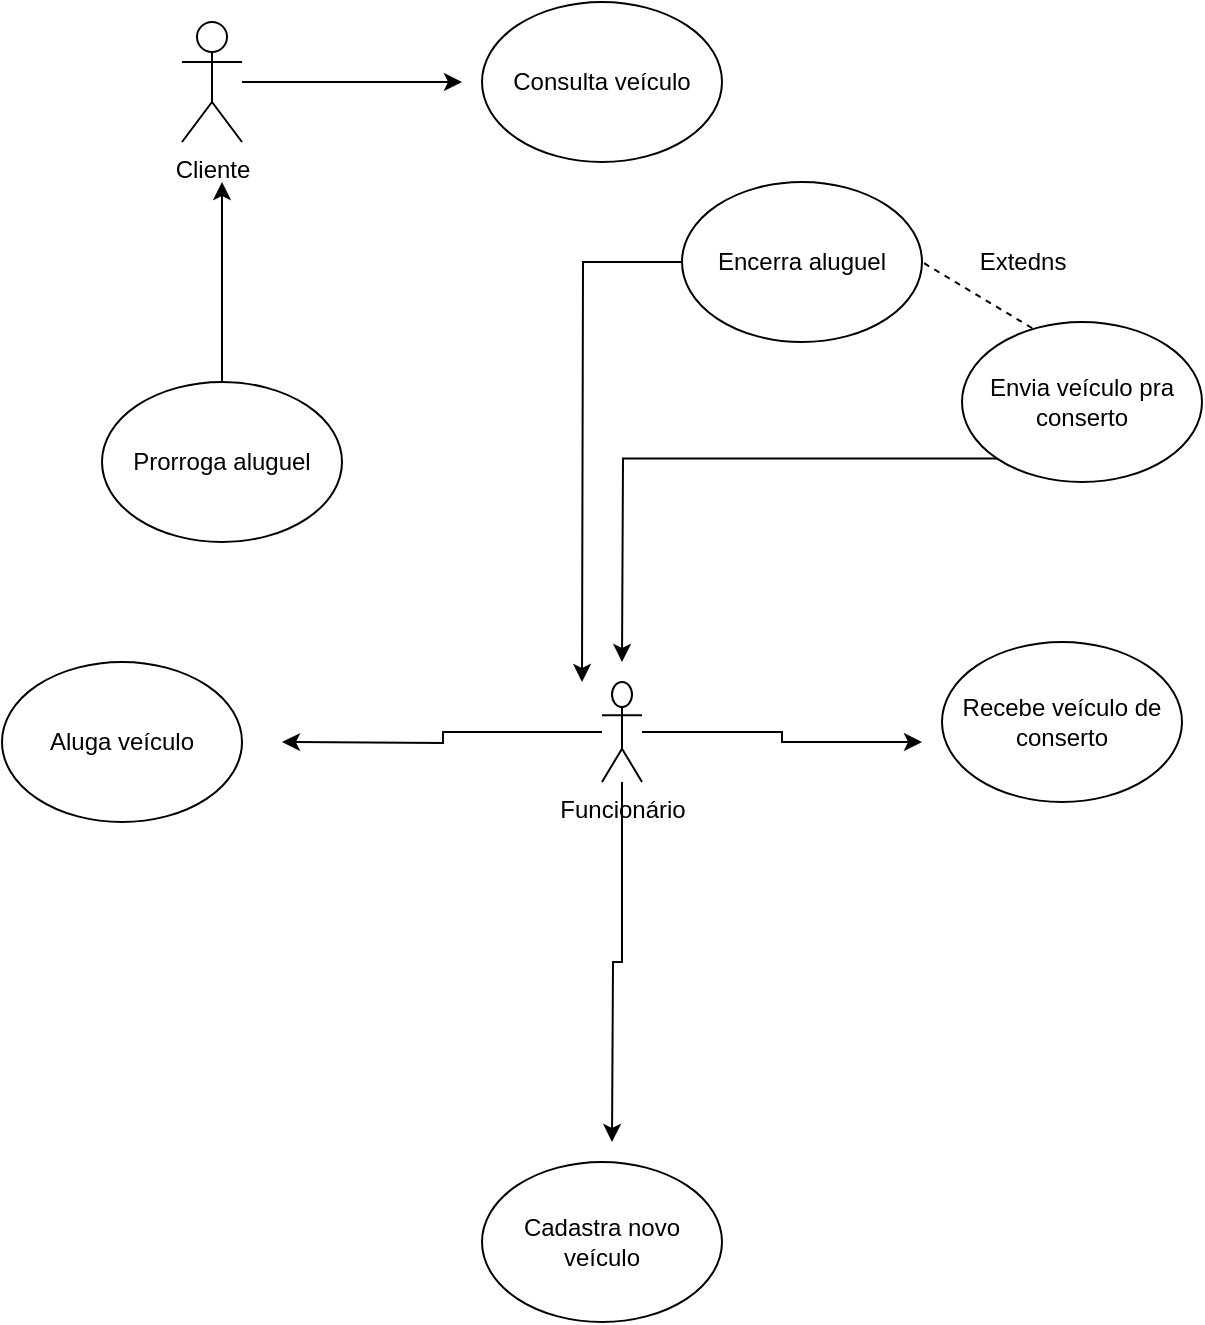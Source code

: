 <mxfile version="13.6.5" type="github">
  <diagram id="7yfuaPFkPIxmF3ERDpuB" name="Page-1">
    <mxGraphModel dx="526" dy="420" grid="1" gridSize="10" guides="1" tooltips="1" connect="1" arrows="1" fold="1" page="1" pageScale="1" pageWidth="827" pageHeight="1169" math="0" shadow="0">
      <root>
        <mxCell id="0" />
        <mxCell id="1" parent="0" />
        <mxCell id="YpTb2yDTS_H1-tRBZsGE-6" style="edgeStyle=orthogonalEdgeStyle;rounded=0;orthogonalLoop=1;jettySize=auto;html=1;" edge="1" parent="1" source="OQ-tgse1IF2DtPBvfUPW-1">
          <mxGeometry relative="1" as="geometry">
            <mxPoint x="160" y="1010" as="targetPoint" />
          </mxGeometry>
        </mxCell>
        <mxCell id="YpTb2yDTS_H1-tRBZsGE-8" style="edgeStyle=orthogonalEdgeStyle;rounded=0;orthogonalLoop=1;jettySize=auto;html=1;" edge="1" parent="1" source="OQ-tgse1IF2DtPBvfUPW-1">
          <mxGeometry relative="1" as="geometry">
            <mxPoint x="480" y="1010" as="targetPoint" />
            <Array as="points">
              <mxPoint x="410" y="1005" />
              <mxPoint x="410" y="1010" />
            </Array>
          </mxGeometry>
        </mxCell>
        <mxCell id="YpTb2yDTS_H1-tRBZsGE-9" style="edgeStyle=orthogonalEdgeStyle;rounded=0;orthogonalLoop=1;jettySize=auto;html=1;" edge="1" parent="1" source="OQ-tgse1IF2DtPBvfUPW-1">
          <mxGeometry relative="1" as="geometry">
            <mxPoint x="325" y="1210" as="targetPoint" />
            <mxPoint x="330" y="1060" as="sourcePoint" />
          </mxGeometry>
        </mxCell>
        <mxCell id="OQ-tgse1IF2DtPBvfUPW-1" value="Funcionário" style="shape=umlActor;verticalLabelPosition=bottom;verticalAlign=top;html=1;outlineConnect=0;" parent="1" vertex="1">
          <mxGeometry x="320" y="980" width="20" height="50" as="geometry" />
        </mxCell>
        <mxCell id="YpTb2yDTS_H1-tRBZsGE-1" style="edgeStyle=orthogonalEdgeStyle;rounded=0;orthogonalLoop=1;jettySize=auto;html=1;" edge="1" parent="1" source="OQ-tgse1IF2DtPBvfUPW-3">
          <mxGeometry relative="1" as="geometry">
            <mxPoint x="250" y="680" as="targetPoint" />
          </mxGeometry>
        </mxCell>
        <mxCell id="OQ-tgse1IF2DtPBvfUPW-3" value="Cliente" style="shape=umlActor;verticalLabelPosition=bottom;verticalAlign=top;html=1;outlineConnect=0;" parent="1" vertex="1">
          <mxGeometry x="110" y="650" width="30" height="60" as="geometry" />
        </mxCell>
        <mxCell id="YpTb2yDTS_H1-tRBZsGE-2" value="Consulta veículo" style="ellipse;whiteSpace=wrap;html=1;" vertex="1" parent="1">
          <mxGeometry x="260" y="640" width="120" height="80" as="geometry" />
        </mxCell>
        <mxCell id="YpTb2yDTS_H1-tRBZsGE-5" style="edgeStyle=orthogonalEdgeStyle;rounded=0;orthogonalLoop=1;jettySize=auto;html=1;" edge="1" parent="1" source="YpTb2yDTS_H1-tRBZsGE-4">
          <mxGeometry relative="1" as="geometry">
            <mxPoint x="130" y="730" as="targetPoint" />
          </mxGeometry>
        </mxCell>
        <mxCell id="YpTb2yDTS_H1-tRBZsGE-4" value="Prorroga aluguel" style="ellipse;whiteSpace=wrap;html=1;" vertex="1" parent="1">
          <mxGeometry x="70" y="830" width="120" height="80" as="geometry" />
        </mxCell>
        <mxCell id="YpTb2yDTS_H1-tRBZsGE-10" value="Aluga veículo" style="ellipse;whiteSpace=wrap;html=1;" vertex="1" parent="1">
          <mxGeometry x="20" y="970" width="120" height="80" as="geometry" />
        </mxCell>
        <mxCell id="YpTb2yDTS_H1-tRBZsGE-11" value="Recebe veículo de conserto" style="ellipse;whiteSpace=wrap;html=1;" vertex="1" parent="1">
          <mxGeometry x="490" y="960" width="120" height="80" as="geometry" />
        </mxCell>
        <mxCell id="YpTb2yDTS_H1-tRBZsGE-12" value="Cadastra novo veículo" style="ellipse;whiteSpace=wrap;html=1;" vertex="1" parent="1">
          <mxGeometry x="260" y="1220" width="120" height="80" as="geometry" />
        </mxCell>
        <mxCell id="YpTb2yDTS_H1-tRBZsGE-14" style="edgeStyle=orthogonalEdgeStyle;rounded=0;orthogonalLoop=1;jettySize=auto;html=1;exitX=0;exitY=1;exitDx=0;exitDy=0;" edge="1" parent="1" source="YpTb2yDTS_H1-tRBZsGE-13">
          <mxGeometry relative="1" as="geometry">
            <mxPoint x="330" y="970" as="targetPoint" />
          </mxGeometry>
        </mxCell>
        <mxCell id="YpTb2yDTS_H1-tRBZsGE-13" value="Envia veículo pra conserto" style="ellipse;whiteSpace=wrap;html=1;" vertex="1" parent="1">
          <mxGeometry x="500" y="800" width="120" height="80" as="geometry" />
        </mxCell>
        <mxCell id="YpTb2yDTS_H1-tRBZsGE-18" style="edgeStyle=orthogonalEdgeStyle;rounded=0;orthogonalLoop=1;jettySize=auto;html=1;" edge="1" parent="1" source="YpTb2yDTS_H1-tRBZsGE-15">
          <mxGeometry relative="1" as="geometry">
            <mxPoint x="310" y="980" as="targetPoint" />
          </mxGeometry>
        </mxCell>
        <mxCell id="YpTb2yDTS_H1-tRBZsGE-15" value="Encerra aluguel" style="ellipse;whiteSpace=wrap;html=1;" vertex="1" parent="1">
          <mxGeometry x="360" y="730" width="120" height="80" as="geometry" />
        </mxCell>
        <mxCell id="YpTb2yDTS_H1-tRBZsGE-16" value="" style="endArrow=none;dashed=1;html=1;entryX=1;entryY=0.5;entryDx=0;entryDy=0;exitX=0.292;exitY=0.038;exitDx=0;exitDy=0;exitPerimeter=0;" edge="1" parent="1" source="YpTb2yDTS_H1-tRBZsGE-13" target="YpTb2yDTS_H1-tRBZsGE-15">
          <mxGeometry width="50" height="50" relative="1" as="geometry">
            <mxPoint x="520" y="840" as="sourcePoint" />
            <mxPoint x="570" y="790" as="targetPoint" />
          </mxGeometry>
        </mxCell>
        <mxCell id="YpTb2yDTS_H1-tRBZsGE-17" value="Extedns" style="text;html=1;align=center;verticalAlign=middle;resizable=0;points=[];autosize=1;" vertex="1" parent="1">
          <mxGeometry x="500" y="760" width="60" height="20" as="geometry" />
        </mxCell>
      </root>
    </mxGraphModel>
  </diagram>
</mxfile>
